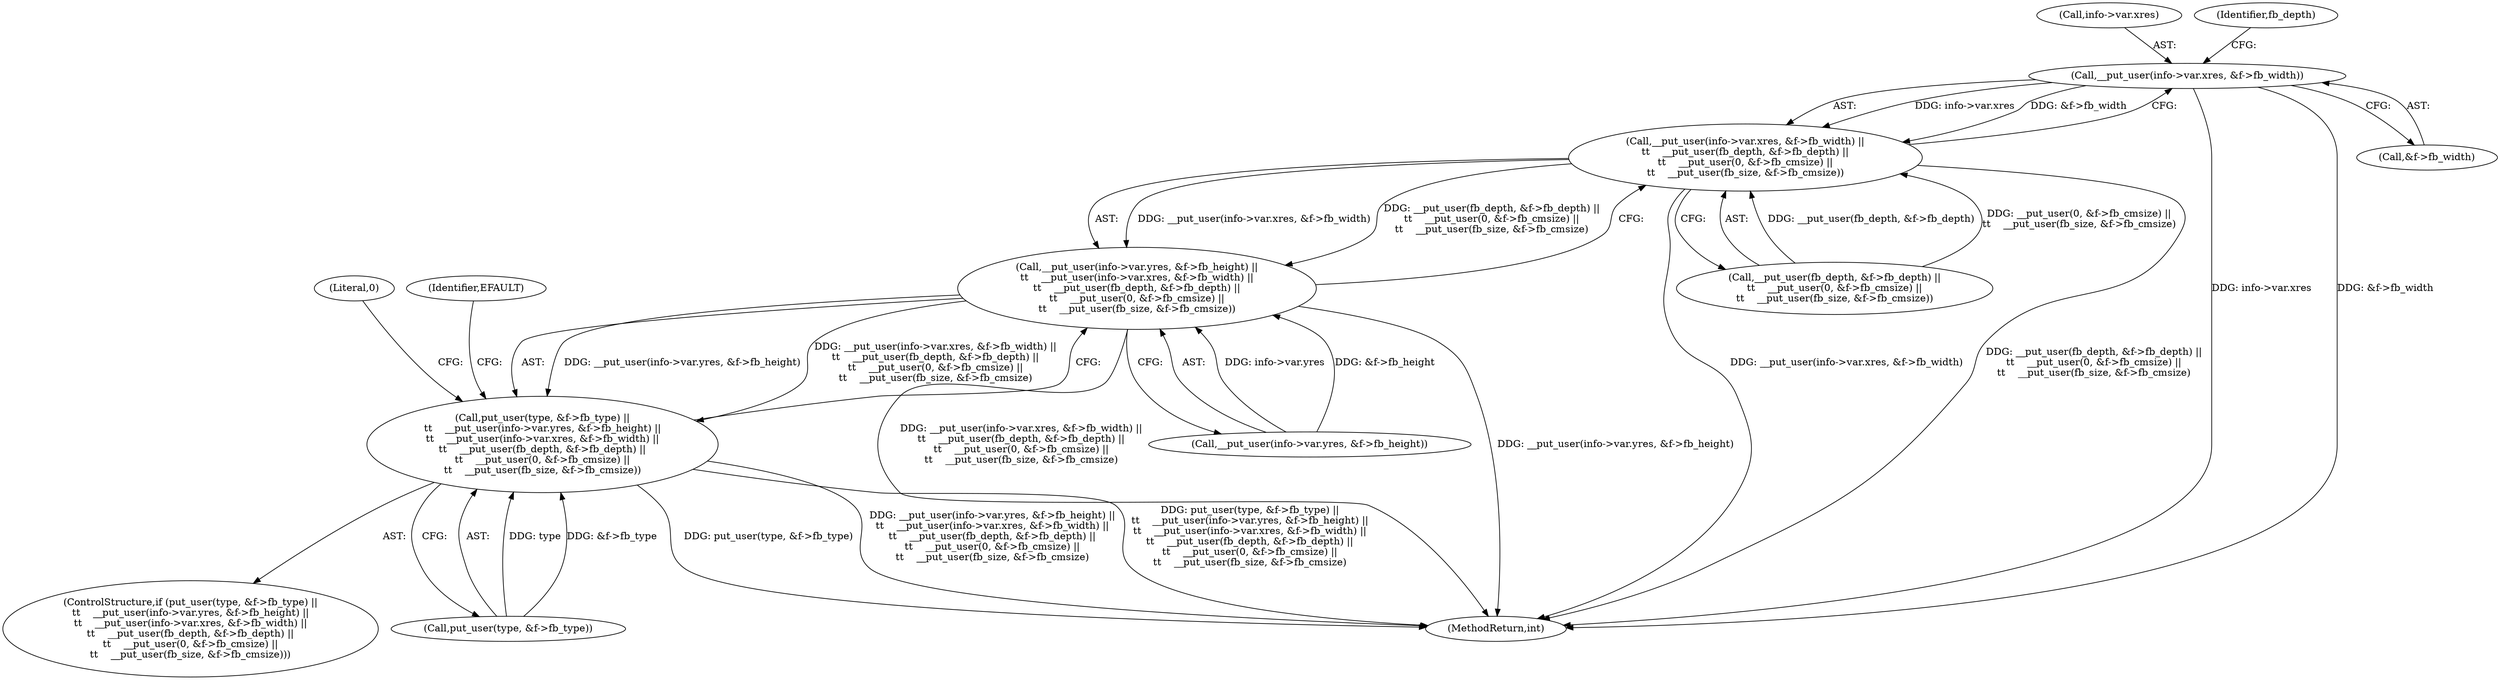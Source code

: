 digraph "0_linux_250c6c49e3b68756b14983c076183568636e2bde@pointer" {
"1000139" [label="(Call,__put_user(info->var.xres, &f->fb_width))"];
"1000138" [label="(Call,__put_user(info->var.xres, &f->fb_width) ||\n\t\t    __put_user(fb_depth, &f->fb_depth) ||\n\t\t    __put_user(0, &f->fb_cmsize) ||\n\t\t    __put_user(fb_size, &f->fb_cmsize))"];
"1000127" [label="(Call,__put_user(info->var.yres, &f->fb_height) ||\n\t\t    __put_user(info->var.xres, &f->fb_width) ||\n\t\t    __put_user(fb_depth, &f->fb_depth) ||\n\t\t    __put_user(0, &f->fb_cmsize) ||\n\t\t    __put_user(fb_size, &f->fb_cmsize))"];
"1000120" [label="(Call,put_user(type, &f->fb_type) ||\n\t\t    __put_user(info->var.yres, &f->fb_height) ||\n\t\t    __put_user(info->var.xres, &f->fb_width) ||\n\t\t    __put_user(fb_depth, &f->fb_depth) ||\n\t\t    __put_user(0, &f->fb_cmsize) ||\n\t\t    __put_user(fb_size, &f->fb_cmsize))"];
"1000149" [label="(Call,__put_user(fb_depth, &f->fb_depth) ||\n\t\t    __put_user(0, &f->fb_cmsize) ||\n\t\t    __put_user(fb_size, &f->fb_cmsize))"];
"1000173" [label="(Literal,0)"];
"1000119" [label="(ControlStructure,if (put_user(type, &f->fb_type) ||\n\t\t    __put_user(info->var.yres, &f->fb_height) ||\n\t\t    __put_user(info->var.xres, &f->fb_width) ||\n\t\t    __put_user(fb_depth, &f->fb_depth) ||\n\t\t    __put_user(0, &f->fb_cmsize) ||\n\t\t    __put_user(fb_size, &f->fb_cmsize)))"];
"1000128" [label="(Call,__put_user(info->var.yres, &f->fb_height))"];
"1000121" [label="(Call,put_user(type, &f->fb_type))"];
"1000140" [label="(Call,info->var.xres)"];
"1000120" [label="(Call,put_user(type, &f->fb_type) ||\n\t\t    __put_user(info->var.yres, &f->fb_height) ||\n\t\t    __put_user(info->var.xres, &f->fb_width) ||\n\t\t    __put_user(fb_depth, &f->fb_depth) ||\n\t\t    __put_user(0, &f->fb_cmsize) ||\n\t\t    __put_user(fb_size, &f->fb_cmsize))"];
"1000476" [label="(MethodReturn,int)"];
"1000139" [label="(Call,__put_user(info->var.xres, &f->fb_width))"];
"1000145" [label="(Call,&f->fb_width)"];
"1000171" [label="(Identifier,EFAULT)"];
"1000151" [label="(Identifier,fb_depth)"];
"1000138" [label="(Call,__put_user(info->var.xres, &f->fb_width) ||\n\t\t    __put_user(fb_depth, &f->fb_depth) ||\n\t\t    __put_user(0, &f->fb_cmsize) ||\n\t\t    __put_user(fb_size, &f->fb_cmsize))"];
"1000127" [label="(Call,__put_user(info->var.yres, &f->fb_height) ||\n\t\t    __put_user(info->var.xres, &f->fb_width) ||\n\t\t    __put_user(fb_depth, &f->fb_depth) ||\n\t\t    __put_user(0, &f->fb_cmsize) ||\n\t\t    __put_user(fb_size, &f->fb_cmsize))"];
"1000139" -> "1000138"  [label="AST: "];
"1000139" -> "1000145"  [label="CFG: "];
"1000140" -> "1000139"  [label="AST: "];
"1000145" -> "1000139"  [label="AST: "];
"1000151" -> "1000139"  [label="CFG: "];
"1000138" -> "1000139"  [label="CFG: "];
"1000139" -> "1000476"  [label="DDG: info->var.xres"];
"1000139" -> "1000476"  [label="DDG: &f->fb_width"];
"1000139" -> "1000138"  [label="DDG: info->var.xres"];
"1000139" -> "1000138"  [label="DDG: &f->fb_width"];
"1000138" -> "1000127"  [label="AST: "];
"1000138" -> "1000149"  [label="CFG: "];
"1000149" -> "1000138"  [label="AST: "];
"1000127" -> "1000138"  [label="CFG: "];
"1000138" -> "1000476"  [label="DDG: __put_user(info->var.xres, &f->fb_width)"];
"1000138" -> "1000476"  [label="DDG: __put_user(fb_depth, &f->fb_depth) ||\n\t\t    __put_user(0, &f->fb_cmsize) ||\n\t\t    __put_user(fb_size, &f->fb_cmsize)"];
"1000138" -> "1000127"  [label="DDG: __put_user(info->var.xres, &f->fb_width)"];
"1000138" -> "1000127"  [label="DDG: __put_user(fb_depth, &f->fb_depth) ||\n\t\t    __put_user(0, &f->fb_cmsize) ||\n\t\t    __put_user(fb_size, &f->fb_cmsize)"];
"1000149" -> "1000138"  [label="DDG: __put_user(fb_depth, &f->fb_depth)"];
"1000149" -> "1000138"  [label="DDG: __put_user(0, &f->fb_cmsize) ||\n\t\t    __put_user(fb_size, &f->fb_cmsize)"];
"1000127" -> "1000120"  [label="AST: "];
"1000127" -> "1000128"  [label="CFG: "];
"1000128" -> "1000127"  [label="AST: "];
"1000120" -> "1000127"  [label="CFG: "];
"1000127" -> "1000476"  [label="DDG: __put_user(info->var.xres, &f->fb_width) ||\n\t\t    __put_user(fb_depth, &f->fb_depth) ||\n\t\t    __put_user(0, &f->fb_cmsize) ||\n\t\t    __put_user(fb_size, &f->fb_cmsize)"];
"1000127" -> "1000476"  [label="DDG: __put_user(info->var.yres, &f->fb_height)"];
"1000127" -> "1000120"  [label="DDG: __put_user(info->var.yres, &f->fb_height)"];
"1000127" -> "1000120"  [label="DDG: __put_user(info->var.xres, &f->fb_width) ||\n\t\t    __put_user(fb_depth, &f->fb_depth) ||\n\t\t    __put_user(0, &f->fb_cmsize) ||\n\t\t    __put_user(fb_size, &f->fb_cmsize)"];
"1000128" -> "1000127"  [label="DDG: info->var.yres"];
"1000128" -> "1000127"  [label="DDG: &f->fb_height"];
"1000120" -> "1000119"  [label="AST: "];
"1000120" -> "1000121"  [label="CFG: "];
"1000121" -> "1000120"  [label="AST: "];
"1000171" -> "1000120"  [label="CFG: "];
"1000173" -> "1000120"  [label="CFG: "];
"1000120" -> "1000476"  [label="DDG: put_user(type, &f->fb_type)"];
"1000120" -> "1000476"  [label="DDG: __put_user(info->var.yres, &f->fb_height) ||\n\t\t    __put_user(info->var.xres, &f->fb_width) ||\n\t\t    __put_user(fb_depth, &f->fb_depth) ||\n\t\t    __put_user(0, &f->fb_cmsize) ||\n\t\t    __put_user(fb_size, &f->fb_cmsize)"];
"1000120" -> "1000476"  [label="DDG: put_user(type, &f->fb_type) ||\n\t\t    __put_user(info->var.yres, &f->fb_height) ||\n\t\t    __put_user(info->var.xres, &f->fb_width) ||\n\t\t    __put_user(fb_depth, &f->fb_depth) ||\n\t\t    __put_user(0, &f->fb_cmsize) ||\n\t\t    __put_user(fb_size, &f->fb_cmsize)"];
"1000121" -> "1000120"  [label="DDG: type"];
"1000121" -> "1000120"  [label="DDG: &f->fb_type"];
}
